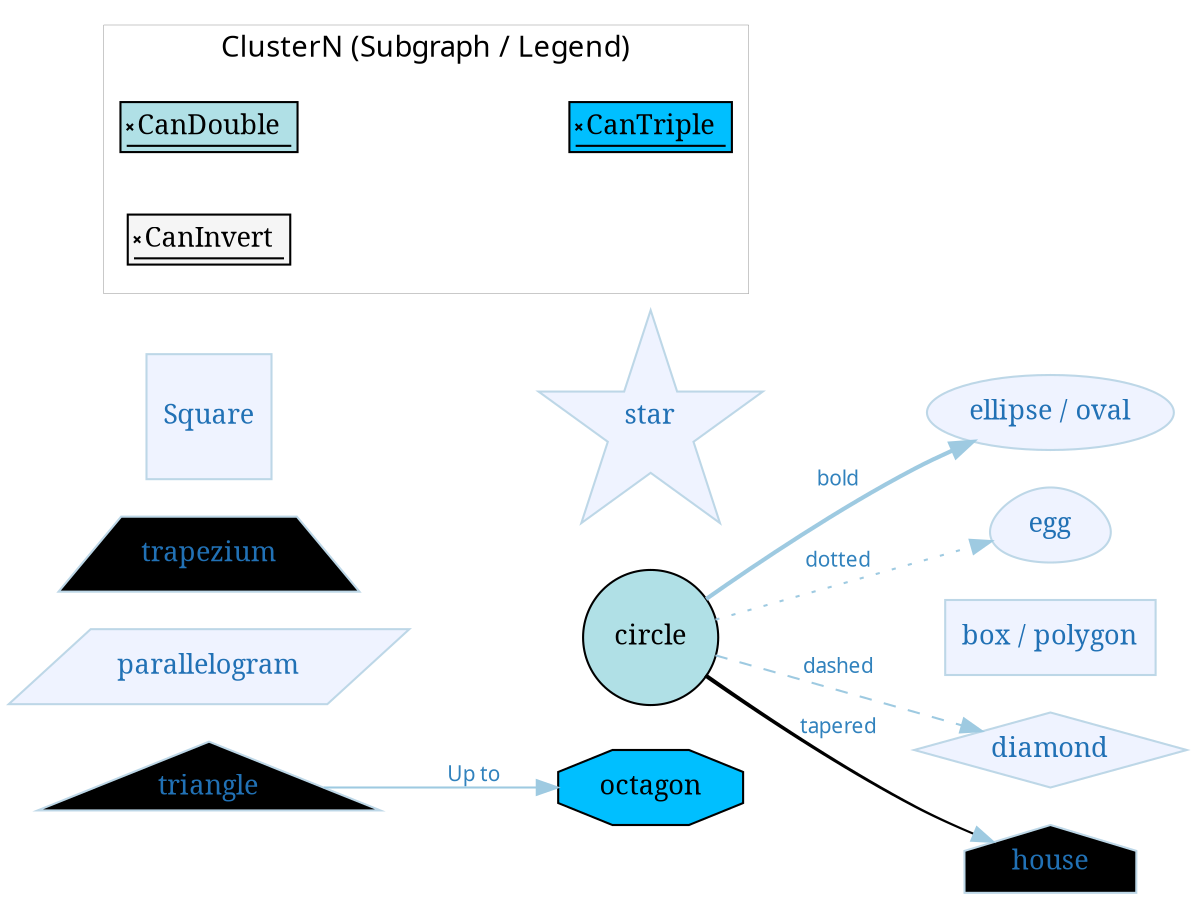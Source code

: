 digraph G {
    rankdir=LR;
    fontname="sans-serif";
    penwidth="0.1";
    edge [comment="Wildcard edge", 
          fontname="sans-serif", 
          fontsize=10, 
          colorscheme="blues3", 
          color=2, 
          fontcolor=3];
    node [fontname="serif", 
          fontsize=13, 
          fillcolor="1", 
          colorscheme="blues4", 
          color="2", 
          fontcolor="4", 
          style="filled"];
    "Oval" [label="ellipse / oval"];
    "Circle" [shape="circle", 
              colorscheme="svg", 
              fillcolor="powderblue", 
              label="circle"];
    "Square" [shape="square"];
    "Egg" [shape="egg", 
           label="egg"];
    "Box" [shape="polygon", 
           label="box / polygon"];
    "Diamond" [shape="diamond", 
               label="diamond"];
    "Trapezium" [shape="trapezium", 
                 fillcolor="whitesmoke", 
                 label="trapezium"];
    "Parallel" [shape="parallelogram", 
                label="parallelogram"];
    "House" [shape="house", 
             fillcolor="whitesmoke", 
             label="house"];
    "Triangle" [shape="triangle", 
                fillcolor="whitesmoke", 
                label="triangle"];
    "Octagon" [shape="octagon", 
               label="octagon", 
               fillcolor="deepskyblue", 
               colorscheme="svg"];
    Circle -> Oval  [style="bold", 
                     label="bold"];
    Circle -> Box  [style="invis", 
                    label="dashed"];
    Circle -> Diamond  [style="dashed", 
                        label="dashed"];
    Circle -> House  [style="tapered", 
                      label="tapered"];
    Circle -> Egg  [style="dotted", 
                    label="dotted"];
    Parallel -> Circle  [style="invis"];
    Triangle -> Circle  [style="invis"];
    Triangle -> Octagon  [style="solid", 
                          label="Up to"];
    Trapezium -> Circle  [style="invis"];
    Square -> Circle  [style="invis"];
    Square -> Star  [style="invis"];
    subgraph "clusterLegend" {
        label="ClusterN (Subgraph / Legend)";
        edge [comment="subgraph edge wildcard"];
        node [comment="subgraph node wildcard"];
        "CanDouble" [shape="signature", 
                     fillcolor="powderblue", 
                     colorscheme="svg"];
        "CanTriple" [shape="signature", 
                     fillcolor="deepskyblue", 
                     colorscheme="svg"];
        "CanInvert" [shape="signature", 
                     fillcolor="whitesmoke", 
                     colorscheme="svg"];
        "CanDouble" -> "CanTriple"  [style="invis"];
        edge [style=invisible];
    }

    "Star" [shape="star", 
            label="star"];
}
